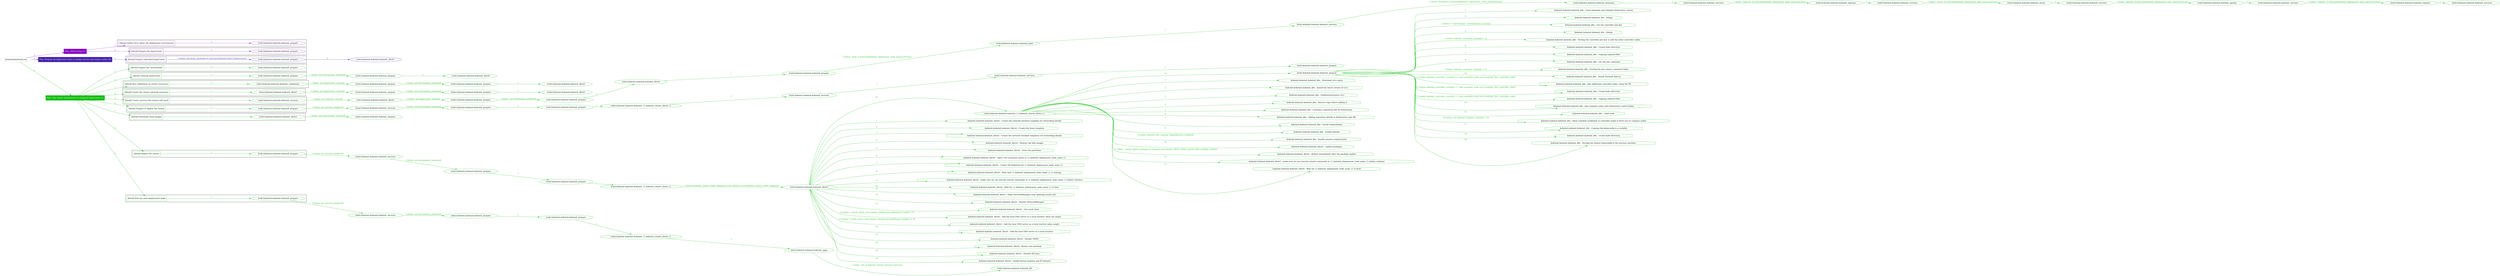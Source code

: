 digraph {
	graph [concentrate=true ordering=in rankdir=LR ratio=fill]
	edge [esep=5 sep=10]
	"kubeinit/playbook.yml" [id=root_node style=dotted]
	play_cc2ff80c [label="Play: Initial setup (1)" color="#8806c6" fontcolor="#ffffff" id=play_cc2ff80c shape=box style=filled tooltip=localhost]
	"kubeinit/playbook.yml" -> play_cc2ff80c [label="1 " color="#8806c6" fontcolor="#8806c6" id=edge_b57771db labeltooltip="1 " tooltip="1 "]
	subgraph "kubeinit.kubeinit.kubeinit_prepare" {
		role_cff878f7 [label="[role] kubeinit.kubeinit.kubeinit_prepare" color="#8806c6" id=role_cff878f7 tooltip="kubeinit.kubeinit.kubeinit_prepare"]
	}
	subgraph "kubeinit.kubeinit.kubeinit_prepare" {
		role_d1a2334e [label="[role] kubeinit.kubeinit.kubeinit_prepare" color="#8806c6" id=role_d1a2334e tooltip="kubeinit.kubeinit.kubeinit_prepare"]
	}
	subgraph "Play: Initial setup (1)" {
		play_cc2ff80c -> block_7468968e [label=1 color="#8806c6" fontcolor="#8806c6" id=edge_b42dba86 labeltooltip=1 tooltip=1]
		subgraph cluster_block_7468968e {
			block_7468968e [label="[block] Gather facts about the deployment environment" color="#8806c6" id=block_7468968e labeltooltip="Gather facts about the deployment environment" shape=box tooltip="Gather facts about the deployment environment"]
			block_7468968e -> role_cff878f7 [label="1 " color="#8806c6" fontcolor="#8806c6" id=edge_dfc56941 labeltooltip="1 " tooltip="1 "]
		}
		play_cc2ff80c -> block_6c73c861 [label=2 color="#8806c6" fontcolor="#8806c6" id=edge_c9e43e04 labeltooltip=2 tooltip=2]
		subgraph cluster_block_6c73c861 {
			block_6c73c861 [label="[block] Prepare the hypervisors" color="#8806c6" id=block_6c73c861 labeltooltip="Prepare the hypervisors" shape=box tooltip="Prepare the hypervisors"]
			block_6c73c861 -> role_d1a2334e [label="1 " color="#8806c6" fontcolor="#8806c6" id=edge_051a8c3d labeltooltip="1 " tooltip="1 "]
		}
	}
	play_5aecc110 [label="Play: Prepare all hypervisor hosts to deploy service and cluster nodes (0)" color="#4421ab" fontcolor="#ffffff" id=play_5aecc110 shape=box style=filled tooltip="Play: Prepare all hypervisor hosts to deploy service and cluster nodes (0)"]
	"kubeinit/playbook.yml" -> play_5aecc110 [label="2 " color="#4421ab" fontcolor="#4421ab" id=edge_e501e314 labeltooltip="2 " tooltip="2 "]
	subgraph "kubeinit.kubeinit.kubeinit_libvirt" {
		role_ba2c36bd [label="[role] kubeinit.kubeinit.kubeinit_libvirt" color="#4421ab" id=role_ba2c36bd tooltip="kubeinit.kubeinit.kubeinit_libvirt"]
	}
	subgraph "kubeinit.kubeinit.kubeinit_prepare" {
		role_c2b4e6b2 [label="[role] kubeinit.kubeinit.kubeinit_prepare" color="#4421ab" id=role_c2b4e6b2 tooltip="kubeinit.kubeinit.kubeinit_prepare"]
		role_c2b4e6b2 -> role_ba2c36bd [label="1 " color="#4421ab" fontcolor="#4421ab" id=edge_242c4c08 labeltooltip="1 " tooltip="1 "]
	}
	subgraph "Play: Prepare all hypervisor hosts to deploy service and cluster nodes (0)" {
		play_5aecc110 -> block_536e47c0 [label=1 color="#4421ab" fontcolor="#4421ab" id=edge_41afb240 labeltooltip=1 tooltip=1]
		subgraph cluster_block_536e47c0 {
			block_536e47c0 [label="[block] Prepare individual hypervisors" color="#4421ab" id=block_536e47c0 labeltooltip="Prepare individual hypervisors" shape=box tooltip="Prepare individual hypervisors"]
			block_536e47c0 -> role_c2b4e6b2 [label="1 [when: inventory_hostname in hostvars['kubeinit-facts'].hypervisors]" color="#4421ab" fontcolor="#4421ab" id=edge_1528c551 labeltooltip="1 [when: inventory_hostname in hostvars['kubeinit-facts'].hypervisors]" tooltip="1 [when: inventory_hostname in hostvars['kubeinit-facts'].hypervisors]"]
		}
	}
	play_7184c1d6 [label="Play: Run cluster deployment on prepared hypervisors (1)" color="#0fbe0e" fontcolor="#ffffff" id=play_7184c1d6 shape=box style=filled tooltip=localhost]
	"kubeinit/playbook.yml" -> play_7184c1d6 [label="3 " color="#0fbe0e" fontcolor="#0fbe0e" id=edge_68ecc1bf labeltooltip="3 " tooltip="3 "]
	subgraph "kubeinit.kubeinit.kubeinit_prepare" {
		role_16e54879 [label="[role] kubeinit.kubeinit.kubeinit_prepare" color="#0fbe0e" id=role_16e54879 tooltip="kubeinit.kubeinit.kubeinit_prepare"]
	}
	subgraph "kubeinit.kubeinit.kubeinit_libvirt" {
		role_73ecce86 [label="[role] kubeinit.kubeinit.kubeinit_libvirt" color="#0fbe0e" id=role_73ecce86 tooltip="kubeinit.kubeinit.kubeinit_libvirt"]
	}
	subgraph "kubeinit.kubeinit.kubeinit_prepare" {
		role_70b4e9a3 [label="[role] kubeinit.kubeinit.kubeinit_prepare" color="#0fbe0e" id=role_70b4e9a3 tooltip="kubeinit.kubeinit.kubeinit_prepare"]
		role_70b4e9a3 -> role_73ecce86 [label="1 " color="#0fbe0e" fontcolor="#0fbe0e" id=edge_8ff45043 labeltooltip="1 " tooltip="1 "]
	}
	subgraph "kubeinit.kubeinit.kubeinit_prepare" {
		role_d04e04d8 [label="[role] kubeinit.kubeinit.kubeinit_prepare" color="#0fbe0e" id=role_d04e04d8 tooltip="kubeinit.kubeinit.kubeinit_prepare"]
		role_d04e04d8 -> role_70b4e9a3 [label="1 [when: not environment_prepared]" color="#0fbe0e" fontcolor="#0fbe0e" id=edge_c8f7a3ce labeltooltip="1 [when: not environment_prepared]" tooltip="1 [when: not environment_prepared]"]
	}
	subgraph "kubeinit.kubeinit.kubeinit_libvirt" {
		role_ed80e84c [label="[role] kubeinit.kubeinit.kubeinit_libvirt" color="#0fbe0e" id=role_ed80e84c tooltip="kubeinit.kubeinit.kubeinit_libvirt"]
	}
	subgraph "kubeinit.kubeinit.kubeinit_prepare" {
		role_d702e415 [label="[role] kubeinit.kubeinit.kubeinit_prepare" color="#0fbe0e" id=role_d702e415 tooltip="kubeinit.kubeinit.kubeinit_prepare"]
		role_d702e415 -> role_ed80e84c [label="1 " color="#0fbe0e" fontcolor="#0fbe0e" id=edge_f1945453 labeltooltip="1 " tooltip="1 "]
	}
	subgraph "kubeinit.kubeinit.kubeinit_prepare" {
		role_e529d6af [label="[role] kubeinit.kubeinit.kubeinit_prepare" color="#0fbe0e" id=role_e529d6af tooltip="kubeinit.kubeinit.kubeinit_prepare"]
		role_e529d6af -> role_d702e415 [label="1 [when: not environment_prepared]" color="#0fbe0e" fontcolor="#0fbe0e" id=edge_fbbe110b labeltooltip="1 [when: not environment_prepared]" tooltip="1 [when: not environment_prepared]"]
	}
	subgraph "kubeinit.kubeinit.kubeinit_validations" {
		role_b69ba4ce [label="[role] kubeinit.kubeinit.kubeinit_validations" color="#0fbe0e" id=role_b69ba4ce tooltip="kubeinit.kubeinit.kubeinit_validations"]
		role_b69ba4ce -> role_e529d6af [label="1 [when: not hypervisors_cleaned]" color="#0fbe0e" fontcolor="#0fbe0e" id=edge_0ce4c670 labeltooltip="1 [when: not hypervisors_cleaned]" tooltip="1 [when: not hypervisors_cleaned]"]
	}
	subgraph "kubeinit.kubeinit.kubeinit_libvirt" {
		role_5be73715 [label="[role] kubeinit.kubeinit.kubeinit_libvirt" color="#0fbe0e" id=role_5be73715 tooltip="kubeinit.kubeinit.kubeinit_libvirt"]
	}
	subgraph "kubeinit.kubeinit.kubeinit_prepare" {
		role_42b472bb [label="[role] kubeinit.kubeinit.kubeinit_prepare" color="#0fbe0e" id=role_42b472bb tooltip="kubeinit.kubeinit.kubeinit_prepare"]
		role_42b472bb -> role_5be73715 [label="1 " color="#0fbe0e" fontcolor="#0fbe0e" id=edge_51666ea8 labeltooltip="1 " tooltip="1 "]
	}
	subgraph "kubeinit.kubeinit.kubeinit_prepare" {
		role_0c6a4f3f [label="[role] kubeinit.kubeinit.kubeinit_prepare" color="#0fbe0e" id=role_0c6a4f3f tooltip="kubeinit.kubeinit.kubeinit_prepare"]
		role_0c6a4f3f -> role_42b472bb [label="1 [when: not environment_prepared]" color="#0fbe0e" fontcolor="#0fbe0e" id=edge_703645d0 labeltooltip="1 [when: not environment_prepared]" tooltip="1 [when: not environment_prepared]"]
	}
	subgraph "kubeinit.kubeinit.kubeinit_libvirt" {
		role_e7fb5b05 [label="[role] kubeinit.kubeinit.kubeinit_libvirt" color="#0fbe0e" id=role_e7fb5b05 tooltip="kubeinit.kubeinit.kubeinit_libvirt"]
		role_e7fb5b05 -> role_0c6a4f3f [label="1 [when: not hypervisors_cleaned]" color="#0fbe0e" fontcolor="#0fbe0e" id=edge_01868012 labeltooltip="1 [when: not hypervisors_cleaned]" tooltip="1 [when: not hypervisors_cleaned]"]
	}
	subgraph "kubeinit.kubeinit.kubeinit_services" {
		role_343d6348 [label="[role] kubeinit.kubeinit.kubeinit_services" color="#0fbe0e" id=role_343d6348 tooltip="kubeinit.kubeinit.kubeinit_services"]
	}
	subgraph "kubeinit.kubeinit.kubeinit_registry" {
		role_87a20417 [label="[role] kubeinit.kubeinit.kubeinit_registry" color="#0fbe0e" id=role_87a20417 tooltip="kubeinit.kubeinit.kubeinit_registry"]
		role_87a20417 -> role_343d6348 [label="1 " color="#0fbe0e" fontcolor="#0fbe0e" id=edge_7b346d83 labeltooltip="1 " tooltip="1 "]
	}
	subgraph "kubeinit.kubeinit.kubeinit_services" {
		role_f52cae19 [label="[role] kubeinit.kubeinit.kubeinit_services" color="#0fbe0e" id=role_f52cae19 tooltip="kubeinit.kubeinit.kubeinit_services"]
		role_f52cae19 -> role_87a20417 [label="1 [when: 'registry' in hostvars[kubeinit_deployment_node_name].services]" color="#0fbe0e" fontcolor="#0fbe0e" id=edge_387d93b8 labeltooltip="1 [when: 'registry' in hostvars[kubeinit_deployment_node_name].services]" tooltip="1 [when: 'registry' in hostvars[kubeinit_deployment_node_name].services]"]
	}
	subgraph "kubeinit.kubeinit.kubeinit_apache" {
		role_c8aba75e [label="[role] kubeinit.kubeinit.kubeinit_apache" color="#0fbe0e" id=role_c8aba75e tooltip="kubeinit.kubeinit.kubeinit_apache"]
		role_c8aba75e -> role_f52cae19 [label="1 " color="#0fbe0e" fontcolor="#0fbe0e" id=edge_924dae33 labeltooltip="1 " tooltip="1 "]
	}
	subgraph "kubeinit.kubeinit.kubeinit_services" {
		role_3df4cfc8 [label="[role] kubeinit.kubeinit.kubeinit_services" color="#0fbe0e" id=role_3df4cfc8 tooltip="kubeinit.kubeinit.kubeinit_services"]
		role_3df4cfc8 -> role_c8aba75e [label="1 [when: 'apache' in hostvars[kubeinit_deployment_node_name].services]" color="#0fbe0e" fontcolor="#0fbe0e" id=edge_04ea62e7 labeltooltip="1 [when: 'apache' in hostvars[kubeinit_deployment_node_name].services]" tooltip="1 [when: 'apache' in hostvars[kubeinit_deployment_node_name].services]"]
	}
	subgraph "kubeinit.kubeinit.kubeinit_nexus" {
		role_a3315c8c [label="[role] kubeinit.kubeinit.kubeinit_nexus" color="#0fbe0e" id=role_a3315c8c tooltip="kubeinit.kubeinit.kubeinit_nexus"]
		role_a3315c8c -> role_3df4cfc8 [label="1 " color="#0fbe0e" fontcolor="#0fbe0e" id=edge_88004f17 labeltooltip="1 " tooltip="1 "]
	}
	subgraph "kubeinit.kubeinit.kubeinit_services" {
		role_ae8bf7d0 [label="[role] kubeinit.kubeinit.kubeinit_services" color="#0fbe0e" id=role_ae8bf7d0 tooltip="kubeinit.kubeinit.kubeinit_services"]
		role_ae8bf7d0 -> role_a3315c8c [label="1 [when: 'nexus' in hostvars[kubeinit_deployment_node_name].services]" color="#0fbe0e" fontcolor="#0fbe0e" id=edge_a4da27ec labeltooltip="1 [when: 'nexus' in hostvars[kubeinit_deployment_node_name].services]" tooltip="1 [when: 'nexus' in hostvars[kubeinit_deployment_node_name].services]"]
	}
	subgraph "kubeinit.kubeinit.kubeinit_haproxy" {
		role_bf1cf43e [label="[role] kubeinit.kubeinit.kubeinit_haproxy" color="#0fbe0e" id=role_bf1cf43e tooltip="kubeinit.kubeinit.kubeinit_haproxy"]
		role_bf1cf43e -> role_ae8bf7d0 [label="1 " color="#0fbe0e" fontcolor="#0fbe0e" id=edge_789d3768 labeltooltip="1 " tooltip="1 "]
	}
	subgraph "kubeinit.kubeinit.kubeinit_services" {
		role_45863e26 [label="[role] kubeinit.kubeinit.kubeinit_services" color="#0fbe0e" id=role_45863e26 tooltip="kubeinit.kubeinit.kubeinit_services"]
		role_45863e26 -> role_bf1cf43e [label="1 [when: 'haproxy' in hostvars[kubeinit_deployment_node_name].services]" color="#0fbe0e" fontcolor="#0fbe0e" id=edge_104feb20 labeltooltip="1 [when: 'haproxy' in hostvars[kubeinit_deployment_node_name].services]" tooltip="1 [when: 'haproxy' in hostvars[kubeinit_deployment_node_name].services]"]
	}
	subgraph "kubeinit.kubeinit.kubeinit_dnsmasq" {
		role_6d5a50b4 [label="[role] kubeinit.kubeinit.kubeinit_dnsmasq" color="#0fbe0e" id=role_6d5a50b4 tooltip="kubeinit.kubeinit.kubeinit_dnsmasq"]
		role_6d5a50b4 -> role_45863e26 [label="1 " color="#0fbe0e" fontcolor="#0fbe0e" id=edge_da634d4e labeltooltip="1 " tooltip="1 "]
	}
	subgraph "kubeinit.kubeinit.kubeinit_services" {
		role_5dec5eb5 [label="[role] kubeinit.kubeinit.kubeinit_services" color="#0fbe0e" id=role_5dec5eb5 tooltip="kubeinit.kubeinit.kubeinit_services"]
		role_5dec5eb5 -> role_6d5a50b4 [label="1 [when: 'dnsmasq' in hostvars[kubeinit_deployment_node_name].services]" color="#0fbe0e" fontcolor="#0fbe0e" id=edge_34c17807 labeltooltip="1 [when: 'dnsmasq' in hostvars[kubeinit_deployment_node_name].services]" tooltip="1 [when: 'dnsmasq' in hostvars[kubeinit_deployment_node_name].services]"]
	}
	subgraph "kubeinit.kubeinit.kubeinit_bind" {
		role_b8c489c0 [label="[role] kubeinit.kubeinit.kubeinit_bind" color="#0fbe0e" id=role_b8c489c0 tooltip="kubeinit.kubeinit.kubeinit_bind"]
		role_b8c489c0 -> role_5dec5eb5 [label="1 " color="#0fbe0e" fontcolor="#0fbe0e" id=edge_c4c74256 labeltooltip="1 " tooltip="1 "]
	}
	subgraph "kubeinit.kubeinit.kubeinit_prepare" {
		role_544b06a1 [label="[role] kubeinit.kubeinit.kubeinit_prepare" color="#0fbe0e" id=role_544b06a1 tooltip="kubeinit.kubeinit.kubeinit_prepare"]
		role_544b06a1 -> role_b8c489c0 [label="1 [when: 'bind' in hostvars[kubeinit_deployment_node_name].services]" color="#0fbe0e" fontcolor="#0fbe0e" id=edge_c7fdbe22 labeltooltip="1 [when: 'bind' in hostvars[kubeinit_deployment_node_name].services]" tooltip="1 [when: 'bind' in hostvars[kubeinit_deployment_node_name].services]"]
	}
	subgraph "kubeinit.kubeinit.kubeinit_libvirt" {
		role_8dd61e98 [label="[role] kubeinit.kubeinit.kubeinit_libvirt" color="#0fbe0e" id=role_8dd61e98 tooltip="kubeinit.kubeinit.kubeinit_libvirt"]
		role_8dd61e98 -> role_544b06a1 [label="1 " color="#0fbe0e" fontcolor="#0fbe0e" id=edge_a40aa33f labeltooltip="1 " tooltip="1 "]
	}
	subgraph "kubeinit.kubeinit.kubeinit_prepare" {
		role_c067558b [label="[role] kubeinit.kubeinit.kubeinit_prepare" color="#0fbe0e" id=role_c067558b tooltip="kubeinit.kubeinit.kubeinit_prepare"]
		role_c067558b -> role_8dd61e98 [label="1 " color="#0fbe0e" fontcolor="#0fbe0e" id=edge_0ef3f0c1 labeltooltip="1 " tooltip="1 "]
	}
	subgraph "kubeinit.kubeinit.kubeinit_prepare" {
		role_6238e2c0 [label="[role] kubeinit.kubeinit.kubeinit_prepare" color="#0fbe0e" id=role_6238e2c0 tooltip="kubeinit.kubeinit.kubeinit_prepare"]
		role_6238e2c0 -> role_c067558b [label="1 [when: not environment_prepared]" color="#0fbe0e" fontcolor="#0fbe0e" id=edge_1e2db4e1 labeltooltip="1 [when: not environment_prepared]" tooltip="1 [when: not environment_prepared]"]
	}
	subgraph "kubeinit.kubeinit.kubeinit_libvirt" {
		role_f71d3950 [label="[role] kubeinit.kubeinit.kubeinit_libvirt" color="#0fbe0e" id=role_f71d3950 tooltip="kubeinit.kubeinit.kubeinit_libvirt"]
		role_f71d3950 -> role_6238e2c0 [label="1 [when: not hypervisors_cleaned]" color="#0fbe0e" fontcolor="#0fbe0e" id=edge_a4060740 labeltooltip="1 [when: not hypervisors_cleaned]" tooltip="1 [when: not hypervisors_cleaned]"]
	}
	subgraph "kubeinit.kubeinit.kubeinit_services" {
		role_c29ac873 [label="[role] kubeinit.kubeinit.kubeinit_services" color="#0fbe0e" id=role_c29ac873 tooltip="kubeinit.kubeinit.kubeinit_services"]
		role_c29ac873 -> role_f71d3950 [label="1 [when: not network_created]" color="#0fbe0e" fontcolor="#0fbe0e" id=edge_b05614d1 labeltooltip="1 [when: not network_created]" tooltip="1 [when: not network_created]"]
	}
	subgraph "kubeinit.kubeinit.kubeinit_prepare" {
		role_0896fa88 [label="[role] kubeinit.kubeinit.kubeinit_prepare" color="#0fbe0e" id=role_0896fa88 tooltip="kubeinit.kubeinit.kubeinit_prepare"]
	}
	subgraph "kubeinit.kubeinit.kubeinit_services" {
		role_b71084a3 [label="[role] kubeinit.kubeinit.kubeinit_services" color="#0fbe0e" id=role_b71084a3 tooltip="kubeinit.kubeinit.kubeinit_services"]
		role_b71084a3 -> role_0896fa88 [label="1 " color="#0fbe0e" fontcolor="#0fbe0e" id=edge_c1e8bd92 labeltooltip="1 " tooltip="1 "]
	}
	subgraph "kubeinit.kubeinit.kubeinit_services" {
		role_2690b74a [label="[role] kubeinit.kubeinit.kubeinit_services" color="#0fbe0e" id=role_2690b74a tooltip="kubeinit.kubeinit.kubeinit_services"]
		role_2690b74a -> role_b71084a3 [label="1 " color="#0fbe0e" fontcolor="#0fbe0e" id=edge_bfbe6cb3 labeltooltip="1 " tooltip="1 "]
	}
	subgraph "kubeinit.kubeinit.kubeinit_{{ kubeinit_cluster_distro }}" {
		role_ad399005 [label="[role] kubeinit.kubeinit.kubeinit_{{ kubeinit_cluster_distro }}" color="#0fbe0e" id=role_ad399005 tooltip="kubeinit.kubeinit.kubeinit_{{ kubeinit_cluster_distro }}"]
		role_ad399005 -> role_2690b74a [label="1 " color="#0fbe0e" fontcolor="#0fbe0e" id=edge_7300b76d labeltooltip="1 " tooltip="1 "]
	}
	subgraph "kubeinit.kubeinit.kubeinit_prepare" {
		role_2f523067 [label="[role] kubeinit.kubeinit.kubeinit_prepare" color="#0fbe0e" id=role_2f523067 tooltip="kubeinit.kubeinit.kubeinit_prepare"]
		role_2f523067 -> role_ad399005 [label="1 " color="#0fbe0e" fontcolor="#0fbe0e" id=edge_ff29859a labeltooltip="1 " tooltip="1 "]
	}
	subgraph "kubeinit.kubeinit.kubeinit_prepare" {
		role_f8b13397 [label="[role] kubeinit.kubeinit.kubeinit_prepare" color="#0fbe0e" id=role_f8b13397 tooltip="kubeinit.kubeinit.kubeinit_prepare"]
		role_f8b13397 -> role_2f523067 [label="1 " color="#0fbe0e" fontcolor="#0fbe0e" id=edge_b74c461d labeltooltip="1 " tooltip="1 "]
	}
	subgraph "kubeinit.kubeinit.kubeinit_services" {
		role_f76e5641 [label="[role] kubeinit.kubeinit.kubeinit_services" color="#0fbe0e" id=role_f76e5641 tooltip="kubeinit.kubeinit.kubeinit_services"]
		role_f76e5641 -> role_f8b13397 [label="1 [when: not environment_prepared]" color="#0fbe0e" fontcolor="#0fbe0e" id=edge_14376651 labeltooltip="1 [when: not environment_prepared]" tooltip="1 [when: not environment_prepared]"]
	}
	subgraph "kubeinit.kubeinit.kubeinit_prepare" {
		role_b05447dc [label="[role] kubeinit.kubeinit.kubeinit_prepare" color="#0fbe0e" id=role_b05447dc tooltip="kubeinit.kubeinit.kubeinit_prepare"]
		role_b05447dc -> role_f76e5641 [label="1 [when: not services_prepared]" color="#0fbe0e" fontcolor="#0fbe0e" id=edge_7d4c311c labeltooltip="1 [when: not services_prepared]" tooltip="1 [when: not services_prepared]"]
	}
	subgraph "kubeinit.kubeinit.kubeinit_prepare" {
		role_d896c8a9 [label="[role] kubeinit.kubeinit.kubeinit_prepare" color="#0fbe0e" id=role_d896c8a9 tooltip="kubeinit.kubeinit.kubeinit_prepare"]
	}
	subgraph "kubeinit.kubeinit.kubeinit_libvirt" {
		role_65e7ed2f [label="[role] kubeinit.kubeinit.kubeinit_libvirt" color="#0fbe0e" id=role_65e7ed2f tooltip="kubeinit.kubeinit.kubeinit_libvirt"]
		role_65e7ed2f -> role_d896c8a9 [label="1 [when: not environment_prepared]" color="#0fbe0e" fontcolor="#0fbe0e" id=edge_762e7162 labeltooltip="1 [when: not environment_prepared]" tooltip="1 [when: not environment_prepared]"]
	}
	subgraph "kubeinit.kubeinit.kubeinit_prepare" {
		role_435a7f5b [label="[role] kubeinit.kubeinit.kubeinit_prepare" color="#0fbe0e" id=role_435a7f5b tooltip="kubeinit.kubeinit.kubeinit_prepare"]
		task_7f4c2d70 [label="kubeinit.kubeinit.kubeinit_k8s : Clean kubeadm and initialize Kubernetes cluster" color="#0fbe0e" id=task_7f4c2d70 shape=octagon tooltip="kubeinit.kubeinit.kubeinit_k8s : Clean kubeadm and initialize Kubernetes cluster"]
		role_435a7f5b -> task_7f4c2d70 [label="1 " color="#0fbe0e" fontcolor="#0fbe0e" id=edge_a1569010 labeltooltip="1 " tooltip="1 "]
		task_813e39dd [label="kubeinit.kubeinit.kubeinit_k8s : Debug" color="#0fbe0e" id=task_813e39dd shape=octagon tooltip="kubeinit.kubeinit.kubeinit_k8s : Debug"]
		role_435a7f5b -> task_813e39dd [label="2 " color="#0fbe0e" fontcolor="#0fbe0e" id=edge_7554d59c labeltooltip="2 " tooltip="2 "]
		task_61000616 [label="kubeinit.kubeinit.kubeinit_k8s : Get the controller join key" color="#0fbe0e" id=task_61000616 shape=octagon tooltip="kubeinit.kubeinit.kubeinit_k8s : Get the controller join key"]
		role_435a7f5b -> task_61000616 [label="3 [when: ('--control-plane --certificate-key' in item)]" color="#0fbe0e" fontcolor="#0fbe0e" id=edge_ed7372ee labeltooltip="3 [when: ('--control-plane --certificate-key' in item)]" tooltip="3 [when: ('--control-plane --certificate-key' in item)]"]
		task_7668ee84 [label="kubeinit.kubeinit.kubeinit_k8s : Debug" color="#0fbe0e" id=task_7668ee84 shape=octagon tooltip="kubeinit.kubeinit.kubeinit_k8s : Debug"]
		role_435a7f5b -> task_7668ee84 [label="4 " color="#0fbe0e" fontcolor="#0fbe0e" id=edge_d163d8ca labeltooltip="4 " tooltip="4 "]
		task_290194a9 [label="kubeinit.kubeinit.kubeinit_k8s : Storing the controller join key to add the other controller nodes." color="#0fbe0e" id=task_290194a9 shape=octagon tooltip="kubeinit.kubeinit.kubeinit_k8s : Storing the controller join key to add the other controller nodes."]
		role_435a7f5b -> task_290194a9 [label="5 [when: kubeinit_controller_count|int > 1]" color="#0fbe0e" fontcolor="#0fbe0e" id=edge_b99554be labeltooltip="5 [when: kubeinit_controller_count|int > 1]" tooltip="5 [when: kubeinit_controller_count|int > 1]"]
		task_4dd38ea3 [label="kubeinit.kubeinit.kubeinit_k8s : Create kube directory" color="#0fbe0e" id=task_4dd38ea3 shape=octagon tooltip="kubeinit.kubeinit.kubeinit_k8s : Create kube directory"]
		role_435a7f5b -> task_4dd38ea3 [label="6 " color="#0fbe0e" fontcolor="#0fbe0e" id=edge_8a215671 labeltooltip="6 " tooltip="6 "]
		task_1bf8fbc3 [label="kubeinit.kubeinit.kubeinit_k8s : Copying required files" color="#0fbe0e" id=task_1bf8fbc3 shape=octagon tooltip="kubeinit.kubeinit.kubeinit_k8s : Copying required files"]
		role_435a7f5b -> task_1bf8fbc3 [label="7 " color="#0fbe0e" fontcolor="#0fbe0e" id=edge_99cca330 labeltooltip="7 " tooltip="7 "]
		task_72e978b3 [label="kubeinit.kubeinit.kubeinit_k8s : Get the join command" color="#0fbe0e" id=task_72e978b3 shape=octagon tooltip="kubeinit.kubeinit.kubeinit_k8s : Get the join command"]
		role_435a7f5b -> task_72e978b3 [label="8 " color="#0fbe0e" fontcolor="#0fbe0e" id=edge_a6d9373e labeltooltip="8 " tooltip="8 "]
		task_b91501d5 [label="kubeinit.kubeinit.kubeinit_k8s : Storing the join cluster command token." color="#0fbe0e" id=task_b91501d5 shape=octagon tooltip="kubeinit.kubeinit.kubeinit_k8s : Storing the join cluster command token."]
		role_435a7f5b -> task_b91501d5 [label="9 [when: kubeinit_controller_count|int > 1]" color="#0fbe0e" fontcolor="#0fbe0e" id=edge_3d007e0d labeltooltip="9 [when: kubeinit_controller_count|int > 1]" tooltip="9 [when: kubeinit_controller_count|int > 1]"]
		task_1bfa1379 [label="kubeinit.kubeinit.kubeinit_k8s : Install Network Add-on" color="#0fbe0e" id=task_1bfa1379 shape=octagon tooltip="kubeinit.kubeinit.kubeinit_k8s : Install Network Add-on"]
		role_435a7f5b -> task_1bfa1379 [label="10 " color="#0fbe0e" fontcolor="#0fbe0e" id=edge_00d238a5 labeltooltip="10 " tooltip="10 "]
		task_adb70a18 [label="kubeinit.kubeinit.kubeinit_k8s : Join additional controller nodes using the PK" color="#0fbe0e" id=task_adb70a18 shape=octagon tooltip="kubeinit.kubeinit.kubeinit_k8s : Join additional controller nodes using the PK"]
		role_435a7f5b -> task_adb70a18 [label="11 [when: kubeinit_controller_count|int > 1 and controller_node not in kubeinit_first_controller_node]" color="#0fbe0e" fontcolor="#0fbe0e" id=edge_c50c7cf6 labeltooltip="11 [when: kubeinit_controller_count|int > 1 and controller_node not in kubeinit_first_controller_node]" tooltip="11 [when: kubeinit_controller_count|int > 1 and controller_node not in kubeinit_first_controller_node]"]
		task_4e7ebaad [label="kubeinit.kubeinit.kubeinit_k8s : Create kube directory" color="#0fbe0e" id=task_4e7ebaad shape=octagon tooltip="kubeinit.kubeinit.kubeinit_k8s : Create kube directory"]
		role_435a7f5b -> task_4e7ebaad [label="12 [when: kubeinit_controller_count|int > 1 and controller_node not in kubeinit_first_controller_node]" color="#0fbe0e" fontcolor="#0fbe0e" id=edge_e1f8dedf labeltooltip="12 [when: kubeinit_controller_count|int > 1 and controller_node not in kubeinit_first_controller_node]" tooltip="12 [when: kubeinit_controller_count|int > 1 and controller_node not in kubeinit_first_controller_node]"]
		task_204a7971 [label="kubeinit.kubeinit.kubeinit_k8s : Copying required files" color="#0fbe0e" id=task_204a7971 shape=octagon tooltip="kubeinit.kubeinit.kubeinit_k8s : Copying required files"]
		role_435a7f5b -> task_204a7971 [label="13 [when: kubeinit_controller_count|int > 1 and controller_node not in kubeinit_first_controller_node]" color="#0fbe0e" fontcolor="#0fbe0e" id=edge_9f5ddd0b labeltooltip="13 [when: kubeinit_controller_count|int > 1 and controller_node not in kubeinit_first_controller_node]" tooltip="13 [when: kubeinit_controller_count|int > 1 and controller_node not in kubeinit_first_controller_node]"]
		task_b99a384b [label="kubeinit.kubeinit.kubeinit_k8s : Join compute nodes with kubernetes control plane" color="#0fbe0e" id=task_b99a384b shape=octagon tooltip="kubeinit.kubeinit.kubeinit_k8s : Join compute nodes with kubernetes control plane"]
		role_435a7f5b -> task_b99a384b [label="14 " color="#0fbe0e" fontcolor="#0fbe0e" id=edge_431bcde5 labeltooltip="14 " tooltip="14 "]
		task_66b0336c [label="kubeinit.kubeinit.kubeinit_k8s : Label node" color="#0fbe0e" id=task_66b0336c shape=octagon tooltip="kubeinit.kubeinit.kubeinit_k8s : Label node"]
		role_435a7f5b -> task_66b0336c [label="15 " color="#0fbe0e" fontcolor="#0fbe0e" id=edge_c7960bdd labeltooltip="15 " tooltip="15 "]
		task_97b8aed4 [label="kubeinit.kubeinit.kubeinit_k8s : Allow schedule workloads in controller nodes if there are no compute nodes" color="#0fbe0e" id=task_97b8aed4 shape=octagon tooltip="kubeinit.kubeinit.kubeinit_k8s : Allow schedule workloads in controller nodes if there are no compute nodes"]
		role_435a7f5b -> task_97b8aed4 [label="16 [when: not kubeinit_compute_count|int > 0]" color="#0fbe0e" fontcolor="#0fbe0e" id=edge_427081e9 labeltooltip="16 [when: not kubeinit_compute_count|int > 0]" tooltip="16 [when: not kubeinit_compute_count|int > 0]"]
		task_e2d3524a [label="kubeinit.kubeinit.kubeinit_k8s : Copying the kubeconfig to a variable" color="#0fbe0e" id=task_e2d3524a shape=octagon tooltip="kubeinit.kubeinit.kubeinit_k8s : Copying the kubeconfig to a variable"]
		role_435a7f5b -> task_e2d3524a [label="17 " color="#0fbe0e" fontcolor="#0fbe0e" id=edge_fee2d39b labeltooltip="17 " tooltip="17 "]
		task_91334613 [label="kubeinit.kubeinit.kubeinit_k8s : Create kube directory" color="#0fbe0e" id=task_91334613 shape=octagon tooltip="kubeinit.kubeinit.kubeinit_k8s : Create kube directory"]
		role_435a7f5b -> task_91334613 [label="18 " color="#0fbe0e" fontcolor="#0fbe0e" id=edge_595dc7c5 labeltooltip="18 " tooltip="18 "]
		task_448dda38 [label="kubeinit.kubeinit.kubeinit_k8s : Storing the master kubeconfig to the services machine." color="#0fbe0e" id=task_448dda38 shape=octagon tooltip="kubeinit.kubeinit.kubeinit_k8s : Storing the master kubeconfig to the services machine."]
		role_435a7f5b -> task_448dda38 [label="19 " color="#0fbe0e" fontcolor="#0fbe0e" id=edge_19da8918 labeltooltip="19 " tooltip="19 "]
	}
	subgraph "kubeinit.kubeinit.kubeinit_{{ kubeinit_cluster_distro }}" {
		role_774b162e [label="[role] kubeinit.kubeinit.kubeinit_{{ kubeinit_cluster_distro }}" color="#0fbe0e" id=role_774b162e tooltip="kubeinit.kubeinit.kubeinit_{{ kubeinit_cluster_distro }}"]
		task_14f4e652 [label="kubeinit.kubeinit.kubeinit_k8s : Download cri-o repos" color="#0fbe0e" id=task_14f4e652 shape=octagon tooltip="kubeinit.kubeinit.kubeinit_k8s : Download cri-o repos"]
		role_774b162e -> task_14f4e652 [label="1 " color="#0fbe0e" fontcolor="#0fbe0e" id=edge_dd7326f5 labeltooltip="1 " tooltip="1 "]
		task_835fc4b3 [label="kubeinit.kubeinit.kubeinit_k8s : Install the latest version of cri-o" color="#0fbe0e" id=task_835fc4b3 shape=octagon tooltip="kubeinit.kubeinit.kubeinit_k8s : Install the latest version of cri-o"]
		role_774b162e -> task_835fc4b3 [label="2 " color="#0fbe0e" fontcolor="#0fbe0e" id=edge_460a7a59 labeltooltip="2 " tooltip="2 "]
		task_9337c0ac [label="kubeinit.kubeinit.kubeinit_k8s : Enable/start/status cri-o" color="#0fbe0e" id=task_9337c0ac shape=octagon tooltip="kubeinit.kubeinit.kubeinit_k8s : Enable/start/status cri-o"]
		role_774b162e -> task_9337c0ac [label="3 " color="#0fbe0e" fontcolor="#0fbe0e" id=edge_3cbeee35 labeltooltip="3 " tooltip="3 "]
		task_4b9ac5c6 [label="kubeinit.kubeinit.kubeinit_k8s : Remove repo before adding it" color="#0fbe0e" id=task_4b9ac5c6 shape=octagon tooltip="kubeinit.kubeinit.kubeinit_k8s : Remove repo before adding it"]
		role_774b162e -> task_4b9ac5c6 [label="4 " color="#0fbe0e" fontcolor="#0fbe0e" id=edge_0c56f389 labeltooltip="4 " tooltip="4 "]
		task_6b376f17 [label="kubeinit.kubeinit.kubeinit_k8s : Creating a repository file for Kubernetes" color="#0fbe0e" id=task_6b376f17 shape=octagon tooltip="kubeinit.kubeinit.kubeinit_k8s : Creating a repository file for Kubernetes"]
		role_774b162e -> task_6b376f17 [label="5 " color="#0fbe0e" fontcolor="#0fbe0e" id=edge_a9a3d62e labeltooltip="5 " tooltip="5 "]
		task_555c9fe9 [label="kubeinit.kubeinit.kubeinit_k8s : Adding repository details in Kubernetes repo file." color="#0fbe0e" id=task_555c9fe9 shape=octagon tooltip="kubeinit.kubeinit.kubeinit_k8s : Adding repository details in Kubernetes repo file."]
		role_774b162e -> task_555c9fe9 [label="6 " color="#0fbe0e" fontcolor="#0fbe0e" id=edge_e5041a8d labeltooltip="6 " tooltip="6 "]
		task_ee857e74 [label="kubeinit.kubeinit.kubeinit_k8s : Install requirements" color="#0fbe0e" id=task_ee857e74 shape=octagon tooltip="kubeinit.kubeinit.kubeinit_k8s : Install requirements"]
		role_774b162e -> task_ee857e74 [label="7 " color="#0fbe0e" fontcolor="#0fbe0e" id=edge_baf84f1d labeltooltip="7 " tooltip="7 "]
		task_b5326bfa [label="kubeinit.kubeinit.kubeinit_k8s : Enable kubelet" color="#0fbe0e" id=task_b5326bfa shape=octagon tooltip="kubeinit.kubeinit.kubeinit_k8s : Enable kubelet"]
		role_774b162e -> task_b5326bfa [label="8 " color="#0fbe0e" fontcolor="#0fbe0e" id=edge_bb47527b labeltooltip="8 " tooltip="8 "]
		task_9cf0ca25 [label="kubeinit.kubeinit.kubeinit_k8s : Install common requirements" color="#0fbe0e" id=task_9cf0ca25 shape=octagon tooltip="kubeinit.kubeinit.kubeinit_k8s : Install common requirements"]
		role_774b162e -> task_9cf0ca25 [label="9 [when: kubeinit_k8s_common_dependencies is defined]" color="#0fbe0e" fontcolor="#0fbe0e" id=edge_7c1afbef labeltooltip="9 [when: kubeinit_k8s_common_dependencies is defined]" tooltip="9 [when: kubeinit_k8s_common_dependencies is defined]"]
		task_41d49bf8 [label="kubeinit.kubeinit.kubeinit_libvirt : Update packages" color="#0fbe0e" id=task_41d49bf8 shape=octagon tooltip="kubeinit.kubeinit.kubeinit_libvirt : Update packages"]
		role_774b162e -> task_41d49bf8 [label="10 " color="#0fbe0e" fontcolor="#0fbe0e" id=edge_3198a806 labeltooltip="10 " tooltip="10 "]
		task_65ca8cf3 [label="kubeinit.kubeinit.kubeinit_libvirt : Reboot immediately after the package update" color="#0fbe0e" id=task_65ca8cf3 shape=octagon tooltip="kubeinit.kubeinit.kubeinit_libvirt : Reboot immediately after the package update"]
		role_774b162e -> task_65ca8cf3 [label="11 [when: _result_update_packages is changed and kubeinit_libvirt_reboot_guests_after_package_update]" color="#0fbe0e" fontcolor="#0fbe0e" id=edge_f0cfcb48 labeltooltip="11 [when: _result_update_packages is changed and kubeinit_libvirt_reboot_guests_after_package_update]" tooltip="11 [when: _result_update_packages is changed and kubeinit_libvirt_reboot_guests_after_package_update]"]
		task_25be4376 [label="kubeinit.kubeinit.kubeinit_libvirt : make sure we can execute remote commands in {{ kubeinit_deployment_node_name }} before continue" color="#0fbe0e" id=task_25be4376 shape=octagon tooltip="kubeinit.kubeinit.kubeinit_libvirt : make sure we can execute remote commands in {{ kubeinit_deployment_node_name }} before continue"]
		role_774b162e -> task_25be4376 [label="12 " color="#0fbe0e" fontcolor="#0fbe0e" id=edge_16574f95 labeltooltip="12 " tooltip="12 "]
		task_d837f0f2 [label="kubeinit.kubeinit.kubeinit_libvirt : Wait for {{ kubeinit_deployment_node_name }} to boot" color="#0fbe0e" id=task_d837f0f2 shape=octagon tooltip="kubeinit.kubeinit.kubeinit_libvirt : Wait for {{ kubeinit_deployment_node_name }} to boot"]
		role_774b162e -> task_d837f0f2 [label="13 " color="#0fbe0e" fontcolor="#0fbe0e" id=edge_44375859 labeltooltip="13 " tooltip="13 "]
		role_774b162e -> role_435a7f5b [label="14 " color="#0fbe0e" fontcolor="#0fbe0e" id=edge_f74f2e16 labeltooltip="14 " tooltip="14 "]
	}
	subgraph "kubeinit.kubeinit.kubeinit_libvirt" {
		role_47486c64 [label="[role] kubeinit.kubeinit.kubeinit_libvirt" color="#0fbe0e" id=role_47486c64 tooltip="kubeinit.kubeinit.kubeinit_libvirt"]
		task_24480783 [label="kubeinit.kubeinit.kubeinit_libvirt : Create the network interface template for networking details" color="#0fbe0e" id=task_24480783 shape=octagon tooltip="kubeinit.kubeinit.kubeinit_libvirt : Create the network interface template for networking details"]
		role_47486c64 -> task_24480783 [label="1 " color="#0fbe0e" fontcolor="#0fbe0e" id=edge_af2bbc20 labeltooltip="1 " tooltip="1 "]
		task_c742c30c [label="kubeinit.kubeinit.kubeinit_libvirt : Create the hosts template" color="#0fbe0e" id=task_c742c30c shape=octagon tooltip="kubeinit.kubeinit.kubeinit_libvirt : Create the hosts template"]
		role_47486c64 -> task_c742c30c [label="2 " color="#0fbe0e" fontcolor="#0fbe0e" id=edge_89faeab9 labeltooltip="2 " tooltip="2 "]
		task_77c489d0 [label="kubeinit.kubeinit.kubeinit_libvirt : Create the network cloudinit templates for networking details" color="#0fbe0e" id=task_77c489d0 shape=octagon tooltip="kubeinit.kubeinit.kubeinit_libvirt : Create the network cloudinit templates for networking details"]
		role_47486c64 -> task_77c489d0 [label="3 " color="#0fbe0e" fontcolor="#0fbe0e" id=edge_2dfa3477 labeltooltip="3 " tooltip="3 "]
		task_c34a6b24 [label="kubeinit.kubeinit.kubeinit_libvirt : Remove old disk images" color="#0fbe0e" id=task_c34a6b24 shape=octagon tooltip="kubeinit.kubeinit.kubeinit_libvirt : Remove old disk images"]
		role_47486c64 -> task_c34a6b24 [label="4 " color="#0fbe0e" fontcolor="#0fbe0e" id=edge_1c875265 labeltooltip="4 " tooltip="4 "]
		task_f5b480ab [label="kubeinit.kubeinit.kubeinit_libvirt : Grow the partitions" color="#0fbe0e" id=task_f5b480ab shape=octagon tooltip="kubeinit.kubeinit.kubeinit_libvirt : Grow the partitions"]
		role_47486c64 -> task_f5b480ab [label="5 " color="#0fbe0e" fontcolor="#0fbe0e" id=edge_6d40bd9a labeltooltip="5 " tooltip="5 "]
		task_65f2a108 [label="kubeinit.kubeinit.kubeinit_libvirt : Inject virt-customize assets in {{ kubeinit_deployment_node_name }}" color="#0fbe0e" id=task_65f2a108 shape=octagon tooltip="kubeinit.kubeinit.kubeinit_libvirt : Inject virt-customize assets in {{ kubeinit_deployment_node_name }}"]
		role_47486c64 -> task_65f2a108 [label="6 " color="#0fbe0e" fontcolor="#0fbe0e" id=edge_219c22e3 labeltooltip="6 " tooltip="6 "]
		task_8324a1a3 [label="kubeinit.kubeinit.kubeinit_libvirt : Create VM definition for {{ kubeinit_deployment_node_name }}" color="#0fbe0e" id=task_8324a1a3 shape=octagon tooltip="kubeinit.kubeinit.kubeinit_libvirt : Create VM definition for {{ kubeinit_deployment_node_name }}"]
		role_47486c64 -> task_8324a1a3 [label="7 " color="#0fbe0e" fontcolor="#0fbe0e" id=edge_91799102 labeltooltip="7 " tooltip="7 "]
		task_5497be95 [label="kubeinit.kubeinit.kubeinit_libvirt : Wait until {{ kubeinit_deployment_node_name }} is running" color="#0fbe0e" id=task_5497be95 shape=octagon tooltip="kubeinit.kubeinit.kubeinit_libvirt : Wait until {{ kubeinit_deployment_node_name }} is running"]
		role_47486c64 -> task_5497be95 [label="8 " color="#0fbe0e" fontcolor="#0fbe0e" id=edge_f729db79 labeltooltip="8 " tooltip="8 "]
		task_0b5d4961 [label="kubeinit.kubeinit.kubeinit_libvirt : make sure we can execute remote commands in {{ kubeinit_deployment_node_name }} before continue" color="#0fbe0e" id=task_0b5d4961 shape=octagon tooltip="kubeinit.kubeinit.kubeinit_libvirt : make sure we can execute remote commands in {{ kubeinit_deployment_node_name }} before continue"]
		role_47486c64 -> task_0b5d4961 [label="9 " color="#0fbe0e" fontcolor="#0fbe0e" id=edge_25c2baa1 labeltooltip="9 " tooltip="9 "]
		task_640a8a9a [label="kubeinit.kubeinit.kubeinit_libvirt : Wait for {{ kubeinit_deployment_node_name }} to boot" color="#0fbe0e" id=task_640a8a9a shape=octagon tooltip="kubeinit.kubeinit.kubeinit_libvirt : Wait for {{ kubeinit_deployment_node_name }} to boot"]
		role_47486c64 -> task_640a8a9a [label="10 " color="#0fbe0e" fontcolor="#0fbe0e" id=edge_365353b8 labeltooltip="10 " tooltip="10 "]
		task_14232312 [label="kubeinit.kubeinit.kubeinit_libvirt : Make NetworkManager stop updating resolv.conf" color="#0fbe0e" id=task_14232312 shape=octagon tooltip="kubeinit.kubeinit.kubeinit_libvirt : Make NetworkManager stop updating resolv.conf"]
		role_47486c64 -> task_14232312 [label="11 " color="#0fbe0e" fontcolor="#0fbe0e" id=edge_0e81d42d labeltooltip="11 " tooltip="11 "]
		task_f256f888 [label="kubeinit.kubeinit.kubeinit_libvirt : Restart NetworkManager" color="#0fbe0e" id=task_f256f888 shape=octagon tooltip="kubeinit.kubeinit.kubeinit_libvirt : Restart NetworkManager"]
		role_47486c64 -> task_f256f888 [label="12 " color="#0fbe0e" fontcolor="#0fbe0e" id=edge_9aaecbf8 labeltooltip="12 " tooltip="12 "]
		task_178e13ff [label="kubeinit.kubeinit.kubeinit_libvirt : Get resolv lines" color="#0fbe0e" id=task_178e13ff shape=octagon tooltip="kubeinit.kubeinit.kubeinit_libvirt : Get resolv lines"]
		role_47486c64 -> task_178e13ff [label="13 " color="#0fbe0e" fontcolor="#0fbe0e" id=edge_21193e9e labeltooltip="13 " tooltip="13 "]
		task_2ff24787 [label="kubeinit.kubeinit.kubeinit_libvirt : Add the local DNS server as a local resolver when not empty" color="#0fbe0e" id=task_2ff24787 shape=octagon tooltip="kubeinit.kubeinit.kubeinit_libvirt : Add the local DNS server as a local resolver when not empty"]
		role_47486c64 -> task_2ff24787 [label="14 [when: (_result_resolv_conf.content | b64decode).splitlines() | length > 0]" color="#0fbe0e" fontcolor="#0fbe0e" id=edge_05a90f82 labeltooltip="14 [when: (_result_resolv_conf.content | b64decode).splitlines() | length > 0]" tooltip="14 [when: (_result_resolv_conf.content | b64decode).splitlines() | length > 0]"]
		task_3b11cf3d [label="kubeinit.kubeinit.kubeinit_libvirt : Add the local DNS server as a local resolver when empty" color="#0fbe0e" id=task_3b11cf3d shape=octagon tooltip="kubeinit.kubeinit.kubeinit_libvirt : Add the local DNS server as a local resolver when empty"]
		role_47486c64 -> task_3b11cf3d [label="15 [when: (_result_resolv_conf.content | b64decode).splitlines() | length == 0]" color="#0fbe0e" fontcolor="#0fbe0e" id=edge_eea4ee80 labeltooltip="15 [when: (_result_resolv_conf.content | b64decode).splitlines() | length == 0]" tooltip="15 [when: (_result_resolv_conf.content | b64decode).splitlines() | length == 0]"]
		task_8dffac95 [label="kubeinit.kubeinit.kubeinit_libvirt : Add the local DNS server as a local resolver" color="#0fbe0e" id=task_8dffac95 shape=octagon tooltip="kubeinit.kubeinit.kubeinit_libvirt : Add the local DNS server as a local resolver"]
		role_47486c64 -> task_8dffac95 [label="16 " color="#0fbe0e" fontcolor="#0fbe0e" id=edge_351ec3ef labeltooltip="16 " tooltip="16 "]
		task_55697b8a [label="kubeinit.kubeinit.kubeinit_libvirt : Disable SWAP" color="#0fbe0e" id=task_55697b8a shape=octagon tooltip="kubeinit.kubeinit.kubeinit_libvirt : Disable SWAP"]
		role_47486c64 -> task_55697b8a [label="17 " color="#0fbe0e" fontcolor="#0fbe0e" id=edge_650c7548 labeltooltip="17 " tooltip="17 "]
		task_05fded34 [label="kubeinit.kubeinit.kubeinit_libvirt : Resize root partition" color="#0fbe0e" id=task_05fded34 shape=octagon tooltip="kubeinit.kubeinit.kubeinit_libvirt : Resize root partition"]
		role_47486c64 -> task_05fded34 [label="18 " color="#0fbe0e" fontcolor="#0fbe0e" id=edge_4e66a697 labeltooltip="18 " tooltip="18 "]
		task_7a32f1fd [label="kubeinit.kubeinit.kubeinit_libvirt : Disable SELinux" color="#0fbe0e" id=task_7a32f1fd shape=octagon tooltip="kubeinit.kubeinit.kubeinit_libvirt : Disable SELinux"]
		role_47486c64 -> task_7a32f1fd [label="19 " color="#0fbe0e" fontcolor="#0fbe0e" id=edge_0e408cb3 labeltooltip="19 " tooltip="19 "]
		task_640d4a89 [label="kubeinit.kubeinit.kubeinit_libvirt : Enable kernel modules and IP forward" color="#0fbe0e" id=task_640d4a89 shape=octagon tooltip="kubeinit.kubeinit.kubeinit_libvirt : Enable kernel modules and IP forward"]
		role_47486c64 -> task_640d4a89 [label="20 " color="#0fbe0e" fontcolor="#0fbe0e" id=edge_22613333 labeltooltip="20 " tooltip="20 "]
		role_47486c64 -> role_774b162e [label="21 " color="#0fbe0e" fontcolor="#0fbe0e" id=edge_bdbf4589 labeltooltip="21 " tooltip="21 "]
	}
	subgraph "kubeinit.kubeinit.kubeinit_{{ kubeinit_cluster_distro }}" {
		role_28e13bf3 [label="[role] kubeinit.kubeinit.kubeinit_{{ kubeinit_cluster_distro }}" color="#0fbe0e" id=role_28e13bf3 tooltip="kubeinit.kubeinit.kubeinit_{{ kubeinit_cluster_distro }}"]
		role_28e13bf3 -> role_47486c64 [label="1 [when: kubeinit_cluster_nodes_deployed is not defined or not kubeinit_cluster_nodes_deployed]" color="#0fbe0e" fontcolor="#0fbe0e" id=edge_ab8fe1b9 labeltooltip="1 [when: kubeinit_cluster_nodes_deployed is not defined or not kubeinit_cluster_nodes_deployed]" tooltip="1 [when: kubeinit_cluster_nodes_deployed is not defined or not kubeinit_cluster_nodes_deployed]"]
	}
	subgraph "kubeinit.kubeinit.kubeinit_prepare" {
		role_9f015a32 [label="[role] kubeinit.kubeinit.kubeinit_prepare" color="#0fbe0e" id=role_9f015a32 tooltip="kubeinit.kubeinit.kubeinit_prepare"]
		role_9f015a32 -> role_28e13bf3 [label="1 " color="#0fbe0e" fontcolor="#0fbe0e" id=edge_200dd3e3 labeltooltip="1 " tooltip="1 "]
	}
	subgraph "kubeinit.kubeinit.kubeinit_prepare" {
		role_49e1444e [label="[role] kubeinit.kubeinit.kubeinit_prepare" color="#0fbe0e" id=role_49e1444e tooltip="kubeinit.kubeinit.kubeinit_prepare"]
		role_49e1444e -> role_9f015a32 [label="1 " color="#0fbe0e" fontcolor="#0fbe0e" id=edge_8532d211 labeltooltip="1 " tooltip="1 "]
	}
	subgraph "kubeinit.kubeinit.kubeinit_services" {
		role_5e4bac6f [label="[role] kubeinit.kubeinit.kubeinit_services" color="#0fbe0e" id=role_5e4bac6f tooltip="kubeinit.kubeinit.kubeinit_services"]
		role_5e4bac6f -> role_49e1444e [label="1 [when: not environment_prepared]" color="#0fbe0e" fontcolor="#0fbe0e" id=edge_203568a8 labeltooltip="1 [when: not environment_prepared]" tooltip="1 [when: not environment_prepared]"]
	}
	subgraph "kubeinit.kubeinit.kubeinit_prepare" {
		role_05deaa6c [label="[role] kubeinit.kubeinit.kubeinit_prepare" color="#0fbe0e" id=role_05deaa6c tooltip="kubeinit.kubeinit.kubeinit_prepare"]
		role_05deaa6c -> role_5e4bac6f [label="1 [when: not services_prepared]" color="#0fbe0e" fontcolor="#0fbe0e" id=edge_bfddd497 labeltooltip="1 [when: not services_prepared]" tooltip="1 [when: not services_prepared]"]
	}
	subgraph "kubeinit.kubeinit.kubeinit_nfs" {
		role_a65fadf2 [label="[role] kubeinit.kubeinit.kubeinit_nfs" color="#0fbe0e" id=role_a65fadf2 tooltip="kubeinit.kubeinit.kubeinit_nfs"]
	}
	subgraph "kubeinit.kubeinit.kubeinit_apps" {
		role_5fd03a83 [label="[role] kubeinit.kubeinit.kubeinit_apps" color="#0fbe0e" id=role_5fd03a83 tooltip="kubeinit.kubeinit.kubeinit_apps"]
		role_5fd03a83 -> role_a65fadf2 [label="1 [when: 'nfs' in kubeinit_cluster_hostvars.services]" color="#0fbe0e" fontcolor="#0fbe0e" id=edge_6ccec27f labeltooltip="1 [when: 'nfs' in kubeinit_cluster_hostvars.services]" tooltip="1 [when: 'nfs' in kubeinit_cluster_hostvars.services]"]
	}
	subgraph "kubeinit.kubeinit.kubeinit_{{ kubeinit_cluster_distro }}" {
		role_ccc03344 [label="[role] kubeinit.kubeinit.kubeinit_{{ kubeinit_cluster_distro }}" color="#0fbe0e" id=role_ccc03344 tooltip="kubeinit.kubeinit.kubeinit_{{ kubeinit_cluster_distro }}"]
		role_ccc03344 -> role_5fd03a83 [label="1 " color="#0fbe0e" fontcolor="#0fbe0e" id=edge_7d3d33c3 labeltooltip="1 " tooltip="1 "]
	}
	subgraph "kubeinit.kubeinit.kubeinit_prepare" {
		role_f759d45c [label="[role] kubeinit.kubeinit.kubeinit_prepare" color="#0fbe0e" id=role_f759d45c tooltip="kubeinit.kubeinit.kubeinit_prepare"]
		role_f759d45c -> role_ccc03344 [label="1 " color="#0fbe0e" fontcolor="#0fbe0e" id=edge_96ede88e labeltooltip="1 " tooltip="1 "]
	}
	subgraph "kubeinit.kubeinit.kubeinit_prepare" {
		role_026c4374 [label="[role] kubeinit.kubeinit.kubeinit_prepare" color="#0fbe0e" id=role_026c4374 tooltip="kubeinit.kubeinit.kubeinit_prepare"]
		role_026c4374 -> role_f759d45c [label="1 " color="#0fbe0e" fontcolor="#0fbe0e" id=edge_98f4229f labeltooltip="1 " tooltip="1 "]
	}
	subgraph "kubeinit.kubeinit.kubeinit_services" {
		role_97c856b2 [label="[role] kubeinit.kubeinit.kubeinit_services" color="#0fbe0e" id=role_97c856b2 tooltip="kubeinit.kubeinit.kubeinit_services"]
		role_97c856b2 -> role_026c4374 [label="1 [when: not environment_prepared]" color="#0fbe0e" fontcolor="#0fbe0e" id=edge_f8fa09da labeltooltip="1 [when: not environment_prepared]" tooltip="1 [when: not environment_prepared]"]
	}
	subgraph "kubeinit.kubeinit.kubeinit_prepare" {
		role_d1b9b840 [label="[role] kubeinit.kubeinit.kubeinit_prepare" color="#0fbe0e" id=role_d1b9b840 tooltip="kubeinit.kubeinit.kubeinit_prepare"]
		role_d1b9b840 -> role_97c856b2 [label="1 [when: not services_prepared]" color="#0fbe0e" fontcolor="#0fbe0e" id=edge_8f5040ca labeltooltip="1 [when: not services_prepared]" tooltip="1 [when: not services_prepared]"]
	}
	subgraph "Play: Run cluster deployment on prepared hypervisors (1)" {
		play_7184c1d6 -> block_32d944c0 [label=1 color="#0fbe0e" fontcolor="#0fbe0e" id=edge_22a02286 labeltooltip=1 tooltip=1]
		subgraph cluster_block_32d944c0 {
			block_32d944c0 [label="[block] Prepare the environment" color="#0fbe0e" id=block_32d944c0 labeltooltip="Prepare the environment" shape=box tooltip="Prepare the environment"]
			block_32d944c0 -> role_16e54879 [label="1 " color="#0fbe0e" fontcolor="#0fbe0e" id=edge_3ac7b505 labeltooltip="1 " tooltip="1 "]
		}
		play_7184c1d6 -> block_8c3f5d90 [label=2 color="#0fbe0e" fontcolor="#0fbe0e" id=edge_348ddb3f labeltooltip=2 tooltip=2]
		subgraph cluster_block_8c3f5d90 {
			block_8c3f5d90 [label="[block] Cleanup hypervisors" color="#0fbe0e" id=block_8c3f5d90 labeltooltip="Cleanup hypervisors" shape=box tooltip="Cleanup hypervisors"]
			block_8c3f5d90 -> role_d04e04d8 [label="1 " color="#0fbe0e" fontcolor="#0fbe0e" id=edge_4aa2539c labeltooltip="1 " tooltip="1 "]
		}
		play_7184c1d6 -> block_fb3242bf [label=3 color="#0fbe0e" fontcolor="#0fbe0e" id=edge_52235d2d labeltooltip=3 tooltip=3]
		subgraph cluster_block_fb3242bf {
			block_fb3242bf [label="[block] Run validations on cluster resources" color="#0fbe0e" id=block_fb3242bf labeltooltip="Run validations on cluster resources" shape=box tooltip="Run validations on cluster resources"]
			block_fb3242bf -> role_b69ba4ce [label="1 " color="#0fbe0e" fontcolor="#0fbe0e" id=edge_f820c217 labeltooltip="1 " tooltip="1 "]
		}
		play_7184c1d6 -> block_3d155f1e [label=4 color="#0fbe0e" fontcolor="#0fbe0e" id=edge_1195acb6 labeltooltip=4 tooltip=4]
		subgraph cluster_block_3d155f1e {
			block_3d155f1e [label="[block] Create the cluster network resources" color="#0fbe0e" id=block_3d155f1e labeltooltip="Create the cluster network resources" shape=box tooltip="Create the cluster network resources"]
			block_3d155f1e -> role_e7fb5b05 [label="1 " color="#0fbe0e" fontcolor="#0fbe0e" id=edge_30c838c3 labeltooltip="1 " tooltip="1 "]
		}
		play_7184c1d6 -> block_5267bb2a [label=5 color="#0fbe0e" fontcolor="#0fbe0e" id=edge_7491df06 labeltooltip=5 tooltip=5]
		subgraph cluster_block_5267bb2a {
			block_5267bb2a [label="[block] Create services the cluster will need" color="#0fbe0e" id=block_5267bb2a labeltooltip="Create services the cluster will need" shape=box tooltip="Create services the cluster will need"]
			block_5267bb2a -> role_c29ac873 [label="1 " color="#0fbe0e" fontcolor="#0fbe0e" id=edge_332a08fd labeltooltip="1 " tooltip="1 "]
		}
		play_7184c1d6 -> block_318ef2ec [label=6 color="#0fbe0e" fontcolor="#0fbe0e" id=edge_48da85b5 labeltooltip=6 tooltip=6]
		subgraph cluster_block_318ef2ec {
			block_318ef2ec [label="[block] Prepare to deploy the cluster" color="#0fbe0e" id=block_318ef2ec labeltooltip="Prepare to deploy the cluster" shape=box tooltip="Prepare to deploy the cluster"]
			block_318ef2ec -> role_b05447dc [label="1 " color="#0fbe0e" fontcolor="#0fbe0e" id=edge_1d32ff93 labeltooltip="1 " tooltip="1 "]
		}
		play_7184c1d6 -> block_c2874040 [label=7 color="#0fbe0e" fontcolor="#0fbe0e" id=edge_db3f0f98 labeltooltip=7 tooltip=7]
		subgraph cluster_block_c2874040 {
			block_c2874040 [label="[block] Download cloud images" color="#0fbe0e" id=block_c2874040 labeltooltip="Download cloud images" shape=box tooltip="Download cloud images"]
			block_c2874040 -> role_65e7ed2f [label="1 " color="#0fbe0e" fontcolor="#0fbe0e" id=edge_23aef82d labeltooltip="1 " tooltip="1 "]
		}
		play_7184c1d6 -> block_fe361bdd [label=8 color="#0fbe0e" fontcolor="#0fbe0e" id=edge_aa9cf3a4 labeltooltip=8 tooltip=8]
		subgraph cluster_block_fe361bdd {
			block_fe361bdd [label="[block] Deploy the cluster" color="#0fbe0e" id=block_fe361bdd labeltooltip="Deploy the cluster" shape=box tooltip="Deploy the cluster"]
			block_fe361bdd -> role_05deaa6c [label="1 " color="#0fbe0e" fontcolor="#0fbe0e" id=edge_c81e8881 labeltooltip="1 " tooltip="1 "]
		}
		play_7184c1d6 -> block_cd008bcd [label=9 color="#0fbe0e" fontcolor="#0fbe0e" id=edge_92949353 labeltooltip=9 tooltip=9]
		subgraph cluster_block_cd008bcd {
			block_cd008bcd [label="[block] Run any post-deployment tasks" color="#0fbe0e" id=block_cd008bcd labeltooltip="Run any post-deployment tasks" shape=box tooltip="Run any post-deployment tasks"]
			block_cd008bcd -> role_d1b9b840 [label="1 " color="#0fbe0e" fontcolor="#0fbe0e" id=edge_db91e83a labeltooltip="1 " tooltip="1 "]
		}
	}
}
